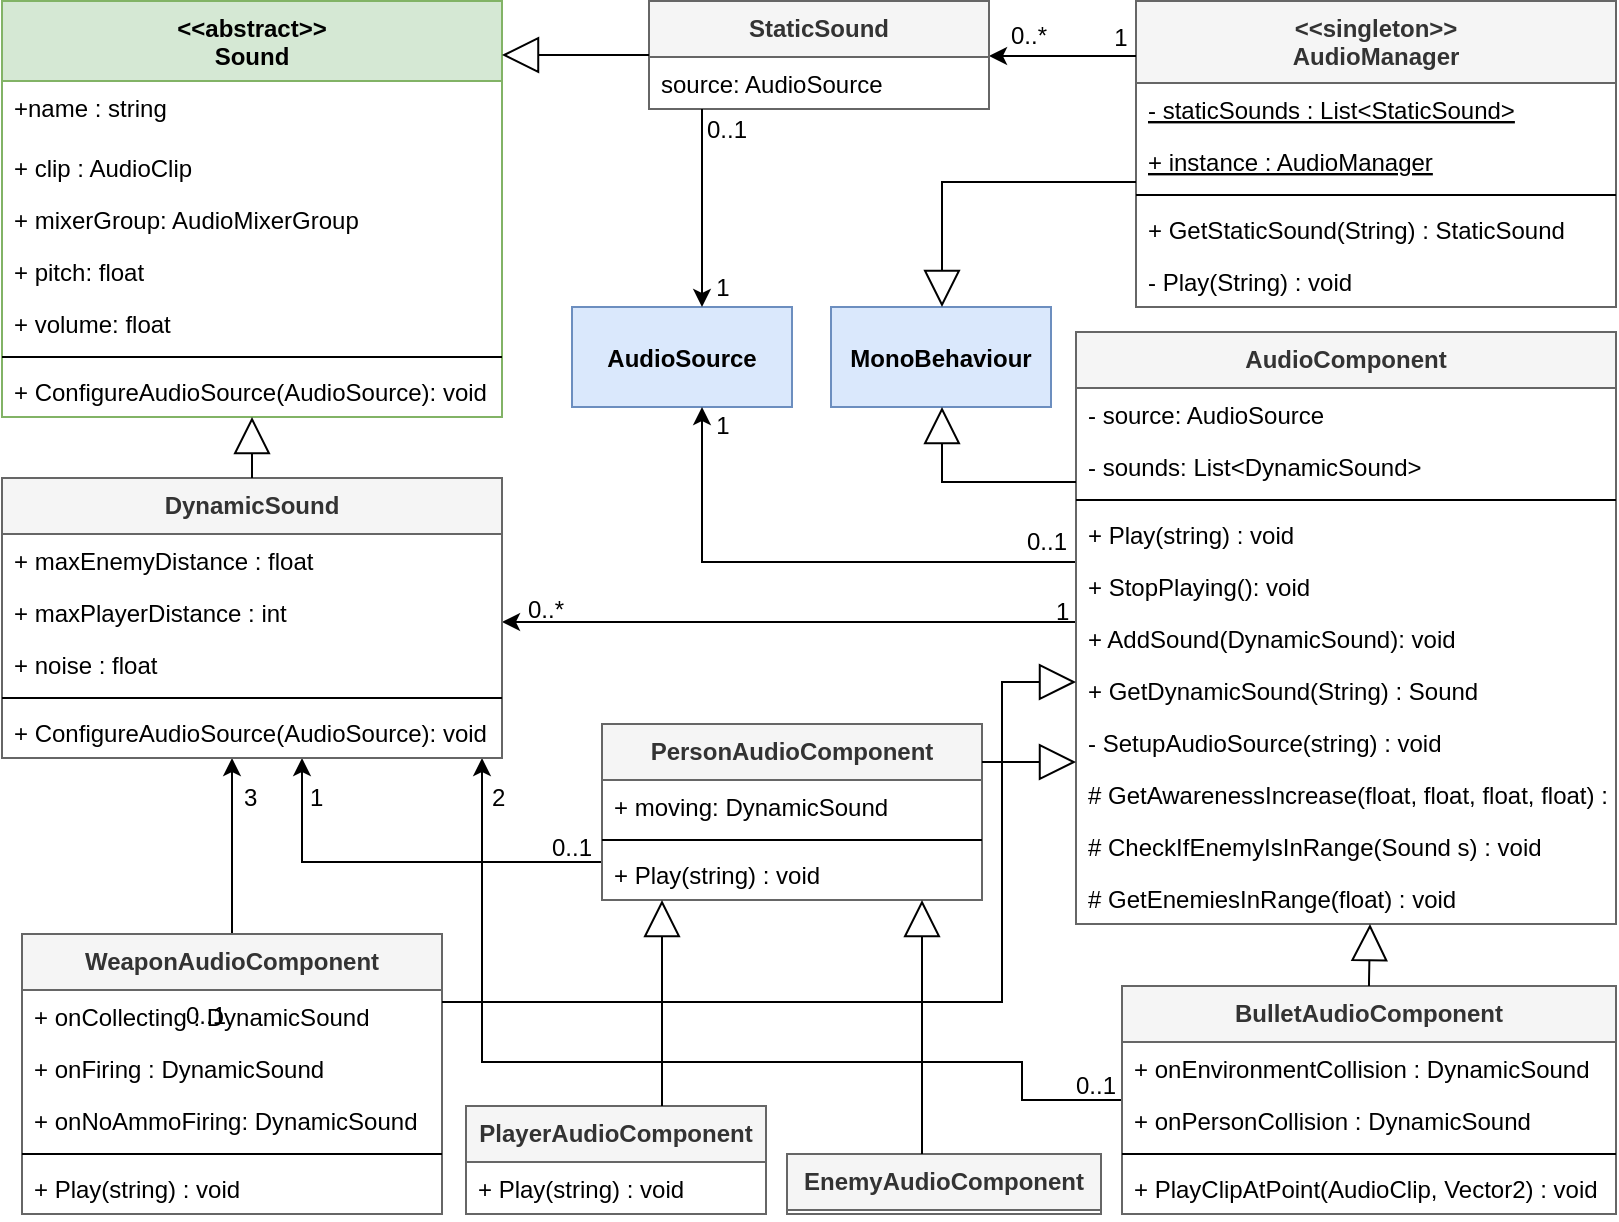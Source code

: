 <mxfile version="12.2.6" type="device" pages="1"><diagram id="-Vy_qxU6qrB2cVLVUGvJ" name="Page-1"><mxGraphModel dx="153" dy="253" grid="1" gridSize="10" guides="1" tooltips="1" connect="1" arrows="1" fold="1" page="1" pageScale="1" pageWidth="827" pageHeight="1169" math="0" shadow="0"><root><mxCell id="0"/><mxCell id="1" parent="0"/><mxCell id="1c2oXOTSYwZqhBGRAKIQ-1" value="&lt;&lt;singleton&gt;&gt;&#xA;AudioManager" style="swimlane;fontStyle=1;align=center;verticalAlign=top;childLayout=stackLayout;horizontal=1;startSize=41;horizontalStack=0;resizeParent=1;resizeParentMax=0;resizeLast=0;collapsible=1;marginBottom=0;fillColor=#f5f5f5;strokeColor=#666666;fontColor=#333333;" parent="1" vertex="1"><mxGeometry x="577" y="9.5" width="240" height="153" as="geometry"><mxRectangle x="177.647" y="86" width="190" height="41" as="alternateBounds"/></mxGeometry></mxCell><mxCell id="1c2oXOTSYwZqhBGRAKIQ-3" value="- staticSounds : List&lt;StaticSound&gt;" style="text;strokeColor=none;fillColor=none;align=left;verticalAlign=top;spacingLeft=4;spacingRight=4;overflow=hidden;rotatable=0;points=[[0,0.5],[1,0.5]];portConstraint=eastwest;fontStyle=4" parent="1c2oXOTSYwZqhBGRAKIQ-1" vertex="1"><mxGeometry y="41" width="240" height="26" as="geometry"/></mxCell><mxCell id="1c2oXOTSYwZqhBGRAKIQ-7" value="+ instance : AudioManager" style="text;strokeColor=none;fillColor=none;align=left;verticalAlign=top;spacingLeft=4;spacingRight=4;overflow=hidden;rotatable=0;points=[[0,0.5],[1,0.5]];portConstraint=eastwest;fontStyle=4" parent="1c2oXOTSYwZqhBGRAKIQ-1" vertex="1"><mxGeometry y="67" width="240" height="26" as="geometry"/></mxCell><mxCell id="1c2oXOTSYwZqhBGRAKIQ-8" value="" style="line;strokeWidth=1;fillColor=none;align=left;verticalAlign=middle;spacingTop=-1;spacingLeft=3;spacingRight=3;rotatable=0;labelPosition=right;points=[];portConstraint=eastwest;" parent="1c2oXOTSYwZqhBGRAKIQ-1" vertex="1"><mxGeometry y="93" width="240" height="8" as="geometry"/></mxCell><mxCell id="oFl1mUDKs7-9HMtlv_Xx-2" value="+ GetStaticSound(String) : StaticSound" style="text;strokeColor=none;fillColor=none;align=left;verticalAlign=top;spacingLeft=4;spacingRight=4;overflow=hidden;rotatable=0;points=[[0,0.5],[1,0.5]];portConstraint=eastwest;" parent="1c2oXOTSYwZqhBGRAKIQ-1" vertex="1"><mxGeometry y="101" width="240" height="26" as="geometry"/></mxCell><mxCell id="vX_opL37oj86NGMJCEE0-6" value="- Play(String) : void" style="text;strokeColor=none;fillColor=none;align=left;verticalAlign=top;spacingLeft=4;spacingRight=4;overflow=hidden;rotatable=0;points=[[0,0.5],[1,0.5]];portConstraint=eastwest;" parent="1c2oXOTSYwZqhBGRAKIQ-1" vertex="1"><mxGeometry y="127" width="240" height="26" as="geometry"/></mxCell><mxCell id="1c2oXOTSYwZqhBGRAKIQ-14" value="" style="resizable=0;html=1;align=right;verticalAlign=bottom;labelBackgroundColor=#ffffff;fontSize=10;" parent="1" connectable="0" vertex="1"><mxGeometry x="217.588" y="85.471" as="geometry"/></mxCell><mxCell id="1c2oXOTSYwZqhBGRAKIQ-28" value="" style="resizable=0;html=1;align=right;verticalAlign=bottom;labelBackgroundColor=#ffffff;fontSize=10;" parent="1" connectable="0" vertex="1"><mxGeometry x="479.588" y="162.471" as="geometry"/></mxCell><mxCell id="1c2oXOTSYwZqhBGRAKIQ-29" value="AudioSource" style="fillColor=#dae8fc;strokeColor=#6c8ebf;fontStyle=1" parent="1" vertex="1"><mxGeometry x="295" y="162.5" width="110" height="50" as="geometry"/></mxCell><mxCell id="1c2oXOTSYwZqhBGRAKIQ-30" value="&lt;&lt;abstract&gt;&gt;&#xA;Sound" style="swimlane;fontStyle=1;align=center;verticalAlign=top;childLayout=stackLayout;horizontal=1;startSize=40;horizontalStack=0;resizeParent=1;resizeParentMax=0;resizeLast=0;collapsible=1;marginBottom=0;fillColor=#d5e8d4;strokeColor=#82b366;" parent="1" vertex="1"><mxGeometry x="10" y="9.5" width="250" height="208" as="geometry"/></mxCell><mxCell id="1c2oXOTSYwZqhBGRAKIQ-31" value="+name : string" style="text;align=left;verticalAlign=top;spacingLeft=4;spacingRight=4;overflow=hidden;rotatable=0;points=[[0,0.5],[1,0.5]];portConstraint=eastwest;" parent="1c2oXOTSYwZqhBGRAKIQ-30" vertex="1"><mxGeometry y="40" width="250" height="30" as="geometry"/></mxCell><mxCell id="1c2oXOTSYwZqhBGRAKIQ-32" value="+ clip : AudioClip" style="text;align=left;verticalAlign=top;spacingLeft=4;spacingRight=4;overflow=hidden;rotatable=0;points=[[0,0.5],[1,0.5]];portConstraint=eastwest;" parent="1c2oXOTSYwZqhBGRAKIQ-30" vertex="1"><mxGeometry y="70" width="250" height="26" as="geometry"/></mxCell><mxCell id="1c2oXOTSYwZqhBGRAKIQ-33" value="+ mixerGroup: AudioMixerGroup" style="text;align=left;verticalAlign=top;spacingLeft=4;spacingRight=4;overflow=hidden;rotatable=0;points=[[0,0.5],[1,0.5]];portConstraint=eastwest;" parent="1c2oXOTSYwZqhBGRAKIQ-30" vertex="1"><mxGeometry y="96" width="250" height="26" as="geometry"/></mxCell><mxCell id="1c2oXOTSYwZqhBGRAKIQ-141" value="+ pitch: float" style="text;align=left;verticalAlign=top;spacingLeft=4;spacingRight=4;overflow=hidden;rotatable=0;points=[[0,0.5],[1,0.5]];portConstraint=eastwest;" parent="1c2oXOTSYwZqhBGRAKIQ-30" vertex="1"><mxGeometry y="122" width="250" height="26" as="geometry"/></mxCell><mxCell id="1c2oXOTSYwZqhBGRAKIQ-140" value="+ volume: float" style="text;align=left;verticalAlign=top;spacingLeft=4;spacingRight=4;overflow=hidden;rotatable=0;points=[[0,0.5],[1,0.5]];portConstraint=eastwest;" parent="1c2oXOTSYwZqhBGRAKIQ-30" vertex="1"><mxGeometry y="148" width="250" height="26" as="geometry"/></mxCell><mxCell id="MBbcz4id9XwVpm8fiG0b-25" value="" style="line;strokeWidth=1;fillColor=none;align=left;verticalAlign=middle;spacingTop=-1;spacingLeft=3;spacingRight=3;rotatable=0;labelPosition=right;points=[];portConstraint=eastwest;" parent="1c2oXOTSYwZqhBGRAKIQ-30" vertex="1"><mxGeometry y="174" width="250" height="8" as="geometry"/></mxCell><mxCell id="MBbcz4id9XwVpm8fiG0b-26" value="+ ConfigureAudioSource(AudioSource): void" style="text;strokeColor=none;fillColor=none;align=left;verticalAlign=top;spacingLeft=4;spacingRight=4;overflow=hidden;rotatable=0;points=[[0,0.5],[1,0.5]];portConstraint=eastwest;fontStyle=0" parent="1c2oXOTSYwZqhBGRAKIQ-30" vertex="1"><mxGeometry y="182" width="250" height="26" as="geometry"/></mxCell><mxCell id="1c2oXOTSYwZqhBGRAKIQ-36" style="edgeStyle=orthogonalEdgeStyle;rounded=0;orthogonalLoop=1;jettySize=auto;html=1;" parent="1" source="1c2oXOTSYwZqhBGRAKIQ-1" target="MBbcz4id9XwVpm8fiG0b-11" edge="1"><mxGeometry relative="1" as="geometry"><mxPoint x="37.833" y="-241.667" as="sourcePoint"/><mxPoint x="-100.5" y="30" as="targetPoint"/><Array as="points"><mxPoint x="540" y="37"/><mxPoint x="540" y="37"/></Array></mxGeometry></mxCell><mxCell id="KWz5_-HNXmTUqVSsIHnt-29" value="0..*" style="text;html=1;resizable=0;points=[];align=center;verticalAlign=middle;labelBackgroundColor=#ffffff;" parent="1c2oXOTSYwZqhBGRAKIQ-36" vertex="1" connectable="0"><mxGeometry x="0.788" y="-1" relative="1" as="geometry"><mxPoint x="11" y="-9" as="offset"/></mxGeometry></mxCell><mxCell id="KWz5_-HNXmTUqVSsIHnt-30" value="1" style="text;html=1;resizable=0;points=[];align=center;verticalAlign=middle;labelBackgroundColor=#ffffff;" parent="1c2oXOTSYwZqhBGRAKIQ-36" vertex="1" connectable="0"><mxGeometry x="-0.933" y="-3" relative="1" as="geometry"><mxPoint x="-5.5" y="-6" as="offset"/></mxGeometry></mxCell><mxCell id="1c2oXOTSYwZqhBGRAKIQ-37" style="edgeStyle=orthogonalEdgeStyle;rounded=0;orthogonalLoop=1;jettySize=auto;html=1;" parent="1" source="1c2oXOTSYwZqhBGRAKIQ-42" target="1c2oXOTSYwZqhBGRAKIQ-29" edge="1"><mxGeometry relative="1" as="geometry"><mxPoint x="264.5" y="80.5" as="sourcePoint"/><mxPoint x="159.5" y="80.5" as="targetPoint"/><Array as="points"><mxPoint x="360" y="290"/></Array></mxGeometry></mxCell><mxCell id="KWz5_-HNXmTUqVSsIHnt-27" value="1" style="text;html=1;resizable=0;points=[];align=center;verticalAlign=middle;labelBackgroundColor=#ffffff;" parent="1c2oXOTSYwZqhBGRAKIQ-37" vertex="1" connectable="0"><mxGeometry x="0.859" y="-1" relative="1" as="geometry"><mxPoint x="9" y="-9" as="offset"/></mxGeometry></mxCell><mxCell id="KWz5_-HNXmTUqVSsIHnt-28" value="0..1" style="text;html=1;resizable=0;points=[];align=center;verticalAlign=middle;labelBackgroundColor=#ffffff;" parent="1c2oXOTSYwZqhBGRAKIQ-37" vertex="1" connectable="0"><mxGeometry x="-0.914" y="-2" relative="1" as="geometry"><mxPoint x="-3.5" y="-8" as="offset"/></mxGeometry></mxCell><mxCell id="MBbcz4id9XwVpm8fiG0b-22" style="edgeStyle=orthogonalEdgeStyle;rounded=0;orthogonalLoop=1;jettySize=auto;html=1;" parent="1" source="1c2oXOTSYwZqhBGRAKIQ-42" target="MBbcz4id9XwVpm8fiG0b-1" edge="1"><mxGeometry relative="1" as="geometry"><Array as="points"><mxPoint x="420" y="320"/><mxPoint x="420" y="320"/></Array></mxGeometry></mxCell><mxCell id="1c2oXOTSYwZqhBGRAKIQ-42" value="AudioComponent" style="swimlane;fontStyle=1;align=center;verticalAlign=top;childLayout=stackLayout;horizontal=1;startSize=28;horizontalStack=0;resizeParent=1;resizeParentMax=0;resizeLast=0;collapsible=1;marginBottom=0;fillColor=#f5f5f5;strokeColor=#666666;fontColor=#333333;" parent="1" vertex="1"><mxGeometry x="547" y="175" width="270" height="296" as="geometry"/></mxCell><mxCell id="1c2oXOTSYwZqhBGRAKIQ-43" value="- source: AudioSource" style="text;strokeColor=none;fillColor=none;align=left;verticalAlign=top;spacingLeft=4;spacingRight=4;overflow=hidden;rotatable=0;points=[[0,0.5],[1,0.5]];portConstraint=eastwest;" parent="1c2oXOTSYwZqhBGRAKIQ-42" vertex="1"><mxGeometry y="28" width="270" height="26" as="geometry"/></mxCell><mxCell id="MBbcz4id9XwVpm8fiG0b-29" value="- sounds: List&lt;DynamicSound&gt;" style="text;strokeColor=none;fillColor=none;align=left;verticalAlign=top;spacingLeft=4;spacingRight=4;overflow=hidden;rotatable=0;points=[[0,0.5],[1,0.5]];portConstraint=eastwest;" parent="1c2oXOTSYwZqhBGRAKIQ-42" vertex="1"><mxGeometry y="54" width="270" height="26" as="geometry"/></mxCell><mxCell id="1c2oXOTSYwZqhBGRAKIQ-44" value="" style="line;strokeWidth=1;fillColor=none;align=left;verticalAlign=middle;spacingTop=-1;spacingLeft=3;spacingRight=3;rotatable=0;labelPosition=right;points=[];portConstraint=eastwest;" parent="1c2oXOTSYwZqhBGRAKIQ-42" vertex="1"><mxGeometry y="80" width="270" height="8" as="geometry"/></mxCell><mxCell id="1c2oXOTSYwZqhBGRAKIQ-124" value="+ Play(string) : void" style="text;strokeColor=none;fillColor=none;align=left;verticalAlign=top;spacingLeft=4;spacingRight=4;overflow=hidden;rotatable=0;points=[[0,0.5],[1,0.5]];portConstraint=eastwest;" parent="1c2oXOTSYwZqhBGRAKIQ-42" vertex="1"><mxGeometry y="88" width="270" height="26" as="geometry"/></mxCell><mxCell id="1c2oXOTSYwZqhBGRAKIQ-125" value="+ StopPlaying(): void" style="text;strokeColor=none;fillColor=none;align=left;verticalAlign=top;spacingLeft=4;spacingRight=4;overflow=hidden;rotatable=0;points=[[0,0.5],[1,0.5]];portConstraint=eastwest;fontStyle=0" parent="1c2oXOTSYwZqhBGRAKIQ-42" vertex="1"><mxGeometry y="114" width="270" height="26" as="geometry"/></mxCell><mxCell id="MBbcz4id9XwVpm8fiG0b-30" value="+ AddSound(DynamicSound): void" style="text;strokeColor=none;fillColor=none;align=left;verticalAlign=top;spacingLeft=4;spacingRight=4;overflow=hidden;rotatable=0;points=[[0,0.5],[1,0.5]];portConstraint=eastwest;fontStyle=0" parent="1c2oXOTSYwZqhBGRAKIQ-42" vertex="1"><mxGeometry y="140" width="270" height="26" as="geometry"/></mxCell><mxCell id="MBbcz4id9XwVpm8fiG0b-34" value="+ GetDynamicSound(String) : Sound" style="text;strokeColor=none;fillColor=none;align=left;verticalAlign=top;spacingLeft=4;spacingRight=4;overflow=hidden;rotatable=0;points=[[0,0.5],[1,0.5]];portConstraint=eastwest;" parent="1c2oXOTSYwZqhBGRAKIQ-42" vertex="1"><mxGeometry y="166" width="270" height="26" as="geometry"/></mxCell><mxCell id="vX_opL37oj86NGMJCEE0-7" value="- SetupAudioSource(string) : void" style="text;strokeColor=none;fillColor=none;align=left;verticalAlign=top;spacingLeft=4;spacingRight=4;overflow=hidden;rotatable=0;points=[[0,0.5],[1,0.5]];portConstraint=eastwest;" parent="1c2oXOTSYwZqhBGRAKIQ-42" vertex="1"><mxGeometry y="192" width="270" height="26" as="geometry"/></mxCell><mxCell id="vX_opL37oj86NGMJCEE0-8" value="# GetAwarenessIncrease(float, float, float, float) : void" style="text;strokeColor=none;fillColor=none;align=left;verticalAlign=top;spacingLeft=4;spacingRight=4;overflow=hidden;rotatable=0;points=[[0,0.5],[1,0.5]];portConstraint=eastwest;" parent="1c2oXOTSYwZqhBGRAKIQ-42" vertex="1"><mxGeometry y="218" width="270" height="26" as="geometry"/></mxCell><mxCell id="vX_opL37oj86NGMJCEE0-9" value="# CheckIfEnemyIsInRange(Sound s) : void" style="text;strokeColor=none;fillColor=none;align=left;verticalAlign=top;spacingLeft=4;spacingRight=4;overflow=hidden;rotatable=0;points=[[0,0.5],[1,0.5]];portConstraint=eastwest;" parent="1c2oXOTSYwZqhBGRAKIQ-42" vertex="1"><mxGeometry y="244" width="270" height="26" as="geometry"/></mxCell><mxCell id="NVtHncfJRl7PHELdhAdb-1" value="# GetEnemiesInRange(float) : void" style="text;strokeColor=none;fillColor=none;align=left;verticalAlign=top;spacingLeft=4;spacingRight=4;overflow=hidden;rotatable=0;points=[[0,0.5],[1,0.5]];portConstraint=eastwest;" parent="1c2oXOTSYwZqhBGRAKIQ-42" vertex="1"><mxGeometry y="270" width="270" height="26" as="geometry"/></mxCell><mxCell id="vX_opL37oj86NGMJCEE0-17" style="edgeStyle=orthogonalEdgeStyle;rounded=0;orthogonalLoop=1;jettySize=auto;html=1;" parent="1" source="1c2oXOTSYwZqhBGRAKIQ-54" target="MBbcz4id9XwVpm8fiG0b-1" edge="1"><mxGeometry relative="1" as="geometry"><Array as="points"><mxPoint x="160" y="440"/></Array></mxGeometry></mxCell><mxCell id="1c2oXOTSYwZqhBGRAKIQ-54" value="PersonAudioComponent" style="swimlane;fontStyle=1;align=center;verticalAlign=top;childLayout=stackLayout;horizontal=1;startSize=28;horizontalStack=0;resizeParent=1;resizeParentMax=0;resizeLast=0;collapsible=1;marginBottom=0;fillColor=#f5f5f5;strokeColor=#666666;fontColor=#333333;" parent="1" vertex="1"><mxGeometry x="310" y="371" width="190" height="88" as="geometry"/></mxCell><mxCell id="MBbcz4id9XwVpm8fiG0b-33" value="+ moving: DynamicSound" style="text;strokeColor=none;fillColor=none;align=left;verticalAlign=top;spacingLeft=4;spacingRight=4;overflow=hidden;rotatable=0;points=[[0,0.5],[1,0.5]];portConstraint=eastwest;" parent="1c2oXOTSYwZqhBGRAKIQ-54" vertex="1"><mxGeometry y="28" width="190" height="26" as="geometry"/></mxCell><mxCell id="1c2oXOTSYwZqhBGRAKIQ-56" value="" style="line;strokeWidth=1;fillColor=none;align=left;verticalAlign=middle;spacingTop=-1;spacingLeft=3;spacingRight=3;rotatable=0;labelPosition=right;points=[];portConstraint=eastwest;" parent="1c2oXOTSYwZqhBGRAKIQ-54" vertex="1"><mxGeometry y="54" width="190" height="8" as="geometry"/></mxCell><mxCell id="1c2oXOTSYwZqhBGRAKIQ-57" value="+ Play(string) : void" style="text;strokeColor=none;fillColor=none;align=left;verticalAlign=top;spacingLeft=4;spacingRight=4;overflow=hidden;rotatable=0;points=[[0,0.5],[1,0.5]];portConstraint=eastwest;fontStyle=0" parent="1c2oXOTSYwZqhBGRAKIQ-54" vertex="1"><mxGeometry y="62" width="190" height="26" as="geometry"/></mxCell><mxCell id="vX_opL37oj86NGMJCEE0-15" style="edgeStyle=orthogonalEdgeStyle;rounded=0;orthogonalLoop=1;jettySize=auto;html=1;" parent="1" source="1c2oXOTSYwZqhBGRAKIQ-58" target="MBbcz4id9XwVpm8fiG0b-1" edge="1"><mxGeometry relative="1" as="geometry"><Array as="points"><mxPoint x="100" y="500"/><mxPoint x="100" y="500"/></Array></mxGeometry></mxCell><mxCell id="1c2oXOTSYwZqhBGRAKIQ-58" value="WeaponAudioComponent" style="swimlane;fontStyle=1;align=center;verticalAlign=top;childLayout=stackLayout;horizontal=1;startSize=28;horizontalStack=0;resizeParent=1;resizeParentMax=0;resizeLast=0;collapsible=1;marginBottom=0;fillColor=#f5f5f5;strokeColor=#666666;fontColor=#333333;" parent="1" vertex="1"><mxGeometry x="20" y="476" width="210" height="140" as="geometry"/></mxCell><mxCell id="1c2oXOTSYwZqhBGRAKIQ-59" value="+ onCollecting : DynamicSound" style="text;strokeColor=none;fillColor=none;align=left;verticalAlign=top;spacingLeft=4;spacingRight=4;overflow=hidden;rotatable=0;points=[[0,0.5],[1,0.5]];portConstraint=eastwest;" parent="1c2oXOTSYwZqhBGRAKIQ-58" vertex="1"><mxGeometry y="28" width="210" height="26" as="geometry"/></mxCell><mxCell id="MBbcz4id9XwVpm8fiG0b-31" value="+ onFiring : DynamicSound" style="text;strokeColor=none;fillColor=none;align=left;verticalAlign=top;spacingLeft=4;spacingRight=4;overflow=hidden;rotatable=0;points=[[0,0.5],[1,0.5]];portConstraint=eastwest;" parent="1c2oXOTSYwZqhBGRAKIQ-58" vertex="1"><mxGeometry y="54" width="210" height="26" as="geometry"/></mxCell><mxCell id="MBbcz4id9XwVpm8fiG0b-32" value="+ onNoAmmoFiring: DynamicSound" style="text;strokeColor=none;fillColor=none;align=left;verticalAlign=top;spacingLeft=4;spacingRight=4;overflow=hidden;rotatable=0;points=[[0,0.5],[1,0.5]];portConstraint=eastwest;" parent="1c2oXOTSYwZqhBGRAKIQ-58" vertex="1"><mxGeometry y="80" width="210" height="26" as="geometry"/></mxCell><mxCell id="1c2oXOTSYwZqhBGRAKIQ-60" value="" style="line;strokeWidth=1;fillColor=none;align=left;verticalAlign=middle;spacingTop=-1;spacingLeft=3;spacingRight=3;rotatable=0;labelPosition=right;points=[];portConstraint=eastwest;" parent="1c2oXOTSYwZqhBGRAKIQ-58" vertex="1"><mxGeometry y="106" width="210" height="8" as="geometry"/></mxCell><mxCell id="1c2oXOTSYwZqhBGRAKIQ-61" value="+ Play(string) : void" style="text;strokeColor=none;fillColor=none;align=left;verticalAlign=top;spacingLeft=4;spacingRight=4;overflow=hidden;rotatable=0;points=[[0,0.5],[1,0.5]];portConstraint=eastwest;fontStyle=0" parent="1c2oXOTSYwZqhBGRAKIQ-58" vertex="1"><mxGeometry y="114" width="210" height="26" as="geometry"/></mxCell><mxCell id="1c2oXOTSYwZqhBGRAKIQ-74" value="EnemyAudioComponent" style="swimlane;fontStyle=1;align=center;verticalAlign=top;childLayout=stackLayout;horizontal=1;startSize=28;horizontalStack=0;resizeParent=1;resizeParentMax=0;resizeLast=0;collapsible=1;marginBottom=0;fillColor=#f5f5f5;strokeColor=#666666;fontColor=#333333;" parent="1" vertex="1"><mxGeometry x="402.5" y="586" width="157" height="30" as="geometry"/></mxCell><mxCell id="1c2oXOTSYwZqhBGRAKIQ-79" value="PlayerAudioComponent" style="swimlane;fontStyle=1;align=center;verticalAlign=top;childLayout=stackLayout;horizontal=1;startSize=28;horizontalStack=0;resizeParent=1;resizeParentMax=0;resizeLast=0;collapsible=1;marginBottom=0;fillColor=#f5f5f5;strokeColor=#666666;fontColor=#333333;" parent="1" vertex="1"><mxGeometry x="242" y="562" width="150" height="54" as="geometry"/></mxCell><mxCell id="1c2oXOTSYwZqhBGRAKIQ-82" value="+ Play(string) : void" style="text;strokeColor=none;fillColor=none;align=left;verticalAlign=top;spacingLeft=4;spacingRight=4;overflow=hidden;rotatable=0;points=[[0,0.5],[1,0.5]];portConstraint=eastwest;fontStyle=0" parent="1c2oXOTSYwZqhBGRAKIQ-79" vertex="1"><mxGeometry y="28" width="150" height="26" as="geometry"/></mxCell><mxCell id="vX_opL37oj86NGMJCEE0-16" style="edgeStyle=orthogonalEdgeStyle;rounded=0;orthogonalLoop=1;jettySize=auto;html=1;" parent="1" source="1c2oXOTSYwZqhBGRAKIQ-92" target="MBbcz4id9XwVpm8fiG0b-1" edge="1"><mxGeometry relative="1" as="geometry"><Array as="points"><mxPoint x="520" y="559"/><mxPoint x="520" y="540"/><mxPoint x="250" y="540"/></Array></mxGeometry></mxCell><mxCell id="1c2oXOTSYwZqhBGRAKIQ-92" value="BulletAudioComponent" style="swimlane;fontStyle=1;align=center;verticalAlign=top;childLayout=stackLayout;horizontal=1;startSize=28;horizontalStack=0;resizeParent=1;resizeParentMax=0;resizeLast=0;collapsible=1;marginBottom=0;fillColor=#f5f5f5;strokeColor=#666666;fontColor=#333333;" parent="1" vertex="1"><mxGeometry x="570" y="502" width="247" height="114" as="geometry"/></mxCell><mxCell id="MBbcz4id9XwVpm8fiG0b-35" value="+ onEnvironmentCollision : DynamicSound" style="text;strokeColor=none;fillColor=none;align=left;verticalAlign=top;spacingLeft=4;spacingRight=4;overflow=hidden;rotatable=0;points=[[0,0.5],[1,0.5]];portConstraint=eastwest;" parent="1c2oXOTSYwZqhBGRAKIQ-92" vertex="1"><mxGeometry y="28" width="247" height="26" as="geometry"/></mxCell><mxCell id="MBbcz4id9XwVpm8fiG0b-36" value="+ onPersonCollision : DynamicSound" style="text;strokeColor=none;fillColor=none;align=left;verticalAlign=top;spacingLeft=4;spacingRight=4;overflow=hidden;rotatable=0;points=[[0,0.5],[1,0.5]];portConstraint=eastwest;" parent="1c2oXOTSYwZqhBGRAKIQ-92" vertex="1"><mxGeometry y="54" width="247" height="26" as="geometry"/></mxCell><mxCell id="1c2oXOTSYwZqhBGRAKIQ-94" value="" style="line;strokeWidth=1;fillColor=none;align=left;verticalAlign=middle;spacingTop=-1;spacingLeft=3;spacingRight=3;rotatable=0;labelPosition=right;points=[];portConstraint=eastwest;" parent="1c2oXOTSYwZqhBGRAKIQ-92" vertex="1"><mxGeometry y="80" width="247" height="8" as="geometry"/></mxCell><mxCell id="1c2oXOTSYwZqhBGRAKIQ-95" value="+ PlayClipAtPoint(AudioClip, Vector2) : void" style="text;strokeColor=none;fillColor=none;align=left;verticalAlign=top;spacingLeft=4;spacingRight=4;overflow=hidden;rotatable=0;points=[[0,0.5],[1,0.5]];portConstraint=eastwest;fontStyle=0" parent="1c2oXOTSYwZqhBGRAKIQ-92" vertex="1"><mxGeometry y="88" width="247" height="26" as="geometry"/></mxCell><mxCell id="1c2oXOTSYwZqhBGRAKIQ-103" value="MonoBehaviour" style="fillColor=#dae8fc;strokeColor=#6c8ebf;fontStyle=1" parent="1" vertex="1"><mxGeometry x="424.5" y="162.5" width="110" height="50" as="geometry"/></mxCell><mxCell id="MBbcz4id9XwVpm8fiG0b-1" value="DynamicSound" style="swimlane;fontStyle=1;align=center;verticalAlign=top;childLayout=stackLayout;horizontal=1;startSize=28;horizontalStack=0;resizeParent=1;resizeParentMax=0;resizeLast=0;collapsible=1;marginBottom=0;fillColor=#f5f5f5;strokeColor=#666666;fontColor=#333333;" parent="1" vertex="1"><mxGeometry x="10" y="248" width="250" height="140" as="geometry"/></mxCell><mxCell id="MBbcz4id9XwVpm8fiG0b-3" value="+ maxEnemyDistance : float" style="text;strokeColor=none;fillColor=none;align=left;verticalAlign=top;spacingLeft=4;spacingRight=4;overflow=hidden;rotatable=0;points=[[0,0.5],[1,0.5]];portConstraint=eastwest;" parent="MBbcz4id9XwVpm8fiG0b-1" vertex="1"><mxGeometry y="28" width="250" height="26" as="geometry"/></mxCell><mxCell id="MBbcz4id9XwVpm8fiG0b-4" value="+ maxPlayerDistance : int" style="text;strokeColor=none;fillColor=none;align=left;verticalAlign=top;spacingLeft=4;spacingRight=4;overflow=hidden;rotatable=0;points=[[0,0.5],[1,0.5]];portConstraint=eastwest;" parent="MBbcz4id9XwVpm8fiG0b-1" vertex="1"><mxGeometry y="54" width="250" height="26" as="geometry"/></mxCell><mxCell id="MBbcz4id9XwVpm8fiG0b-5" value="+ noise : float" style="text;strokeColor=none;fillColor=none;align=left;verticalAlign=top;spacingLeft=4;spacingRight=4;overflow=hidden;rotatable=0;points=[[0,0.5],[1,0.5]];portConstraint=eastwest;" parent="MBbcz4id9XwVpm8fiG0b-1" vertex="1"><mxGeometry y="80" width="250" height="26" as="geometry"/></mxCell><mxCell id="MBbcz4id9XwVpm8fiG0b-6" value="" style="line;strokeWidth=1;fillColor=none;align=left;verticalAlign=middle;spacingTop=-1;spacingLeft=3;spacingRight=3;rotatable=0;labelPosition=right;points=[];portConstraint=eastwest;" parent="MBbcz4id9XwVpm8fiG0b-1" vertex="1"><mxGeometry y="106" width="250" height="8" as="geometry"/></mxCell><mxCell id="MBbcz4id9XwVpm8fiG0b-9" value="+ ConfigureAudioSource(AudioSource): void" style="text;strokeColor=none;fillColor=none;align=left;verticalAlign=top;spacingLeft=4;spacingRight=4;overflow=hidden;rotatable=0;points=[[0,0.5],[1,0.5]];portConstraint=eastwest;fontStyle=0" parent="MBbcz4id9XwVpm8fiG0b-1" vertex="1"><mxGeometry y="114" width="250" height="26" as="geometry"/></mxCell><mxCell id="MBbcz4id9XwVpm8fiG0b-11" value="StaticSound" style="swimlane;fontStyle=1;align=center;verticalAlign=top;childLayout=stackLayout;horizontal=1;startSize=28;horizontalStack=0;resizeParent=1;resizeParentMax=0;resizeLast=0;collapsible=1;marginBottom=0;fillColor=#f5f5f5;strokeColor=#666666;fontColor=#333333;" parent="1" vertex="1"><mxGeometry x="333.5" y="9.5" width="170" height="54" as="geometry"/></mxCell><mxCell id="MBbcz4id9XwVpm8fiG0b-12" value="source: AudioSource" style="text;strokeColor=none;fillColor=none;align=left;verticalAlign=top;spacingLeft=4;spacingRight=4;overflow=hidden;rotatable=0;points=[[0,0.5],[1,0.5]];portConstraint=eastwest;" parent="MBbcz4id9XwVpm8fiG0b-11" vertex="1"><mxGeometry y="28" width="170" height="26" as="geometry"/></mxCell><mxCell id="KWz5_-HNXmTUqVSsIHnt-6" value="" style="endArrow=block;endSize=16;endFill=0;edgeStyle=orthogonalEdgeStyle;rounded=0;labelBackgroundColor=none;html=1;" parent="1" source="1c2oXOTSYwZqhBGRAKIQ-1" target="1c2oXOTSYwZqhBGRAKIQ-103" edge="1"><mxGeometry width="160" relative="1" as="geometry"><mxPoint x="249.5" y="-121" as="sourcePoint"/><mxPoint x="422.5" y="-120" as="targetPoint"/><Array as="points"><mxPoint x="480" y="100"/></Array></mxGeometry></mxCell><mxCell id="KWz5_-HNXmTUqVSsIHnt-17" value="" style="endArrow=block;endSize=16;endFill=0;edgeStyle=orthogonalEdgeStyle;rounded=0;labelBackgroundColor=none;html=1;" parent="1" source="MBbcz4id9XwVpm8fiG0b-1" target="1c2oXOTSYwZqhBGRAKIQ-30" edge="1"><mxGeometry width="160" relative="1" as="geometry"><mxPoint x="125" y="366" as="sourcePoint"/><mxPoint x="-207" y="361.5" as="targetPoint"/><Array as="points"><mxPoint x="115" y="320"/><mxPoint x="115" y="320"/></Array></mxGeometry></mxCell><mxCell id="KWz5_-HNXmTUqVSsIHnt-18" value="" style="endArrow=block;endSize=16;endFill=0;edgeStyle=orthogonalEdgeStyle;rounded=0;labelBackgroundColor=none;html=1;" parent="1" source="MBbcz4id9XwVpm8fiG0b-11" target="1c2oXOTSYwZqhBGRAKIQ-30" edge="1"><mxGeometry width="160" relative="1" as="geometry"><mxPoint x="-57" y="361.5" as="sourcePoint"/><mxPoint x="-98" y="333.5" as="targetPoint"/><Array as="points"><mxPoint x="300" y="37"/><mxPoint x="300" y="37"/></Array></mxGeometry></mxCell><mxCell id="KWz5_-HNXmTUqVSsIHnt-19" value="" style="endArrow=block;endSize=16;endFill=0;edgeStyle=orthogonalEdgeStyle;rounded=0;labelBackgroundColor=none;html=1;" parent="1" source="1c2oXOTSYwZqhBGRAKIQ-54" target="1c2oXOTSYwZqhBGRAKIQ-42" edge="1"><mxGeometry width="160" relative="1" as="geometry"><mxPoint x="589.5" y="-17.667" as="sourcePoint"/><mxPoint x="539.5" y="-287.667" as="targetPoint"/><Array as="points"><mxPoint x="520" y="390"/><mxPoint x="520" y="390"/></Array></mxGeometry></mxCell><mxCell id="KWz5_-HNXmTUqVSsIHnt-20" value="" style="endArrow=block;endSize=16;endFill=0;edgeStyle=orthogonalEdgeStyle;rounded=0;labelBackgroundColor=none;html=1;" parent="1" source="1c2oXOTSYwZqhBGRAKIQ-74" target="1c2oXOTSYwZqhBGRAKIQ-54" edge="1"><mxGeometry width="160" relative="1" as="geometry"><mxPoint x="625.333" y="450.5" as="sourcePoint"/><mxPoint x="449.5" y="488" as="targetPoint"/><Array as="points"><mxPoint x="470" y="550"/><mxPoint x="470" y="550"/></Array></mxGeometry></mxCell><mxCell id="KWz5_-HNXmTUqVSsIHnt-21" value="" style="endArrow=block;endSize=16;endFill=0;edgeStyle=orthogonalEdgeStyle;rounded=0;labelBackgroundColor=none;html=1;" parent="1" source="1c2oXOTSYwZqhBGRAKIQ-79" target="1c2oXOTSYwZqhBGRAKIQ-54" edge="1"><mxGeometry width="160" relative="1" as="geometry"><mxPoint x="869.5" y="449" as="sourcePoint"/><mxPoint x="959.5" y="351.0" as="targetPoint"/><Array as="points"><mxPoint x="340" y="530"/><mxPoint x="340" y="530"/></Array></mxGeometry></mxCell><mxCell id="KWz5_-HNXmTUqVSsIHnt-22" value="" style="endArrow=block;endSize=16;endFill=0;edgeStyle=orthogonalEdgeStyle;rounded=0;labelBackgroundColor=none;html=1;" parent="1" source="1c2oXOTSYwZqhBGRAKIQ-42" target="1c2oXOTSYwZqhBGRAKIQ-103" edge="1"><mxGeometry width="160" relative="1" as="geometry"><mxPoint x="712.333" y="-49" as="sourcePoint"/><mxPoint x="536.5" y="-11.5" as="targetPoint"/><Array as="points"><mxPoint x="480" y="250"/></Array></mxGeometry></mxCell><mxCell id="KWz5_-HNXmTUqVSsIHnt-25" value="" style="endArrow=block;endSize=16;endFill=0;edgeStyle=orthogonalEdgeStyle;rounded=0;labelBackgroundColor=none;html=1;" parent="1" source="1c2oXOTSYwZqhBGRAKIQ-92" target="1c2oXOTSYwZqhBGRAKIQ-42" edge="1"><mxGeometry width="160" relative="1" as="geometry"><mxPoint x="794.333" y="13" as="sourcePoint"/><mxPoint x="630.167" y="273.833" as="targetPoint"/><Array as="points"><mxPoint x="694" y="500"/><mxPoint x="694" y="500"/></Array></mxGeometry></mxCell><mxCell id="KWz5_-HNXmTUqVSsIHnt-26" value="" style="endArrow=block;endSize=16;endFill=0;edgeStyle=orthogonalEdgeStyle;rounded=0;labelBackgroundColor=none;html=1;" parent="1" source="1c2oXOTSYwZqhBGRAKIQ-58" target="1c2oXOTSYwZqhBGRAKIQ-42" edge="1"><mxGeometry width="160" relative="1" as="geometry"><mxPoint x="794.5" y="128.333" as="sourcePoint"/><mxPoint x="641.5" y="193.333" as="targetPoint"/><Array as="points"><mxPoint x="510" y="510"/><mxPoint x="510" y="350"/></Array></mxGeometry></mxCell><mxCell id="vX_opL37oj86NGMJCEE0-1" style="edgeStyle=orthogonalEdgeStyle;rounded=0;orthogonalLoop=1;jettySize=auto;html=1;" parent="1" source="MBbcz4id9XwVpm8fiG0b-11" target="1c2oXOTSYwZqhBGRAKIQ-29" edge="1"><mxGeometry relative="1" as="geometry"><mxPoint x="415" y="612.0" as="sourcePoint"/><mxPoint x="415" y="690" as="targetPoint"/><Array as="points"><mxPoint x="360" y="90"/><mxPoint x="360" y="90"/></Array></mxGeometry></mxCell><mxCell id="vX_opL37oj86NGMJCEE0-2" value="1" style="text;html=1;resizable=0;points=[];align=center;verticalAlign=middle;labelBackgroundColor=#ffffff;" parent="vX_opL37oj86NGMJCEE0-1" vertex="1" connectable="0"><mxGeometry x="0.859" y="-1" relative="1" as="geometry"><mxPoint x="11" y="-2.5" as="offset"/></mxGeometry></mxCell><mxCell id="vX_opL37oj86NGMJCEE0-3" value="0..1" style="text;html=1;resizable=0;points=[];align=center;verticalAlign=middle;labelBackgroundColor=#ffffff;" parent="vX_opL37oj86NGMJCEE0-1" vertex="1" connectable="0"><mxGeometry x="-0.914" y="-2" relative="1" as="geometry"><mxPoint x="14" y="6" as="offset"/></mxGeometry></mxCell><mxCell id="vX_opL37oj86NGMJCEE0-13" value="1" style="text;html=1;resizable=0;points=[];autosize=1;align=left;verticalAlign=top;spacingTop=-4;" parent="1" vertex="1"><mxGeometry x="534.5" y="305" width="20" height="20" as="geometry"/></mxCell><mxCell id="vX_opL37oj86NGMJCEE0-14" value="0..*" style="text;html=1;resizable=0;points=[];autosize=1;align=left;verticalAlign=top;spacingTop=-4;" parent="1" vertex="1"><mxGeometry x="271" y="304" width="30" height="20" as="geometry"/></mxCell><mxCell id="vX_opL37oj86NGMJCEE0-19" value="2" style="text;html=1;resizable=0;points=[];autosize=1;align=left;verticalAlign=top;spacingTop=-4;" parent="1" vertex="1"><mxGeometry x="253" y="398" width="20" height="20" as="geometry"/></mxCell><mxCell id="vX_opL37oj86NGMJCEE0-20" value="0..1" style="text;html=1;resizable=0;points=[];autosize=1;align=left;verticalAlign=top;spacingTop=-4;" parent="1" vertex="1"><mxGeometry x="544.5" y="542" width="40" height="20" as="geometry"/></mxCell><mxCell id="vX_opL37oj86NGMJCEE0-21" value="3" style="text;html=1;resizable=0;points=[];autosize=1;align=left;verticalAlign=top;spacingTop=-4;" parent="1" vertex="1"><mxGeometry x="129" y="398" width="20" height="20" as="geometry"/></mxCell><mxCell id="vX_opL37oj86NGMJCEE0-22" value="0..1" style="text;html=1;resizable=0;points=[];autosize=1;align=left;verticalAlign=top;spacingTop=-4;" parent="1" vertex="1"><mxGeometry x="100" y="507" width="40" height="20" as="geometry"/></mxCell><mxCell id="vX_opL37oj86NGMJCEE0-23" value="0..1" style="text;html=1;resizable=0;points=[];autosize=1;align=left;verticalAlign=top;spacingTop=-4;" parent="1" vertex="1"><mxGeometry x="283" y="423" width="40" height="20" as="geometry"/></mxCell><mxCell id="vX_opL37oj86NGMJCEE0-24" value="1" style="text;html=1;resizable=0;points=[];autosize=1;align=left;verticalAlign=top;spacingTop=-4;" parent="1" vertex="1"><mxGeometry x="162" y="398" width="20" height="20" as="geometry"/></mxCell></root></mxGraphModel></diagram></mxfile>